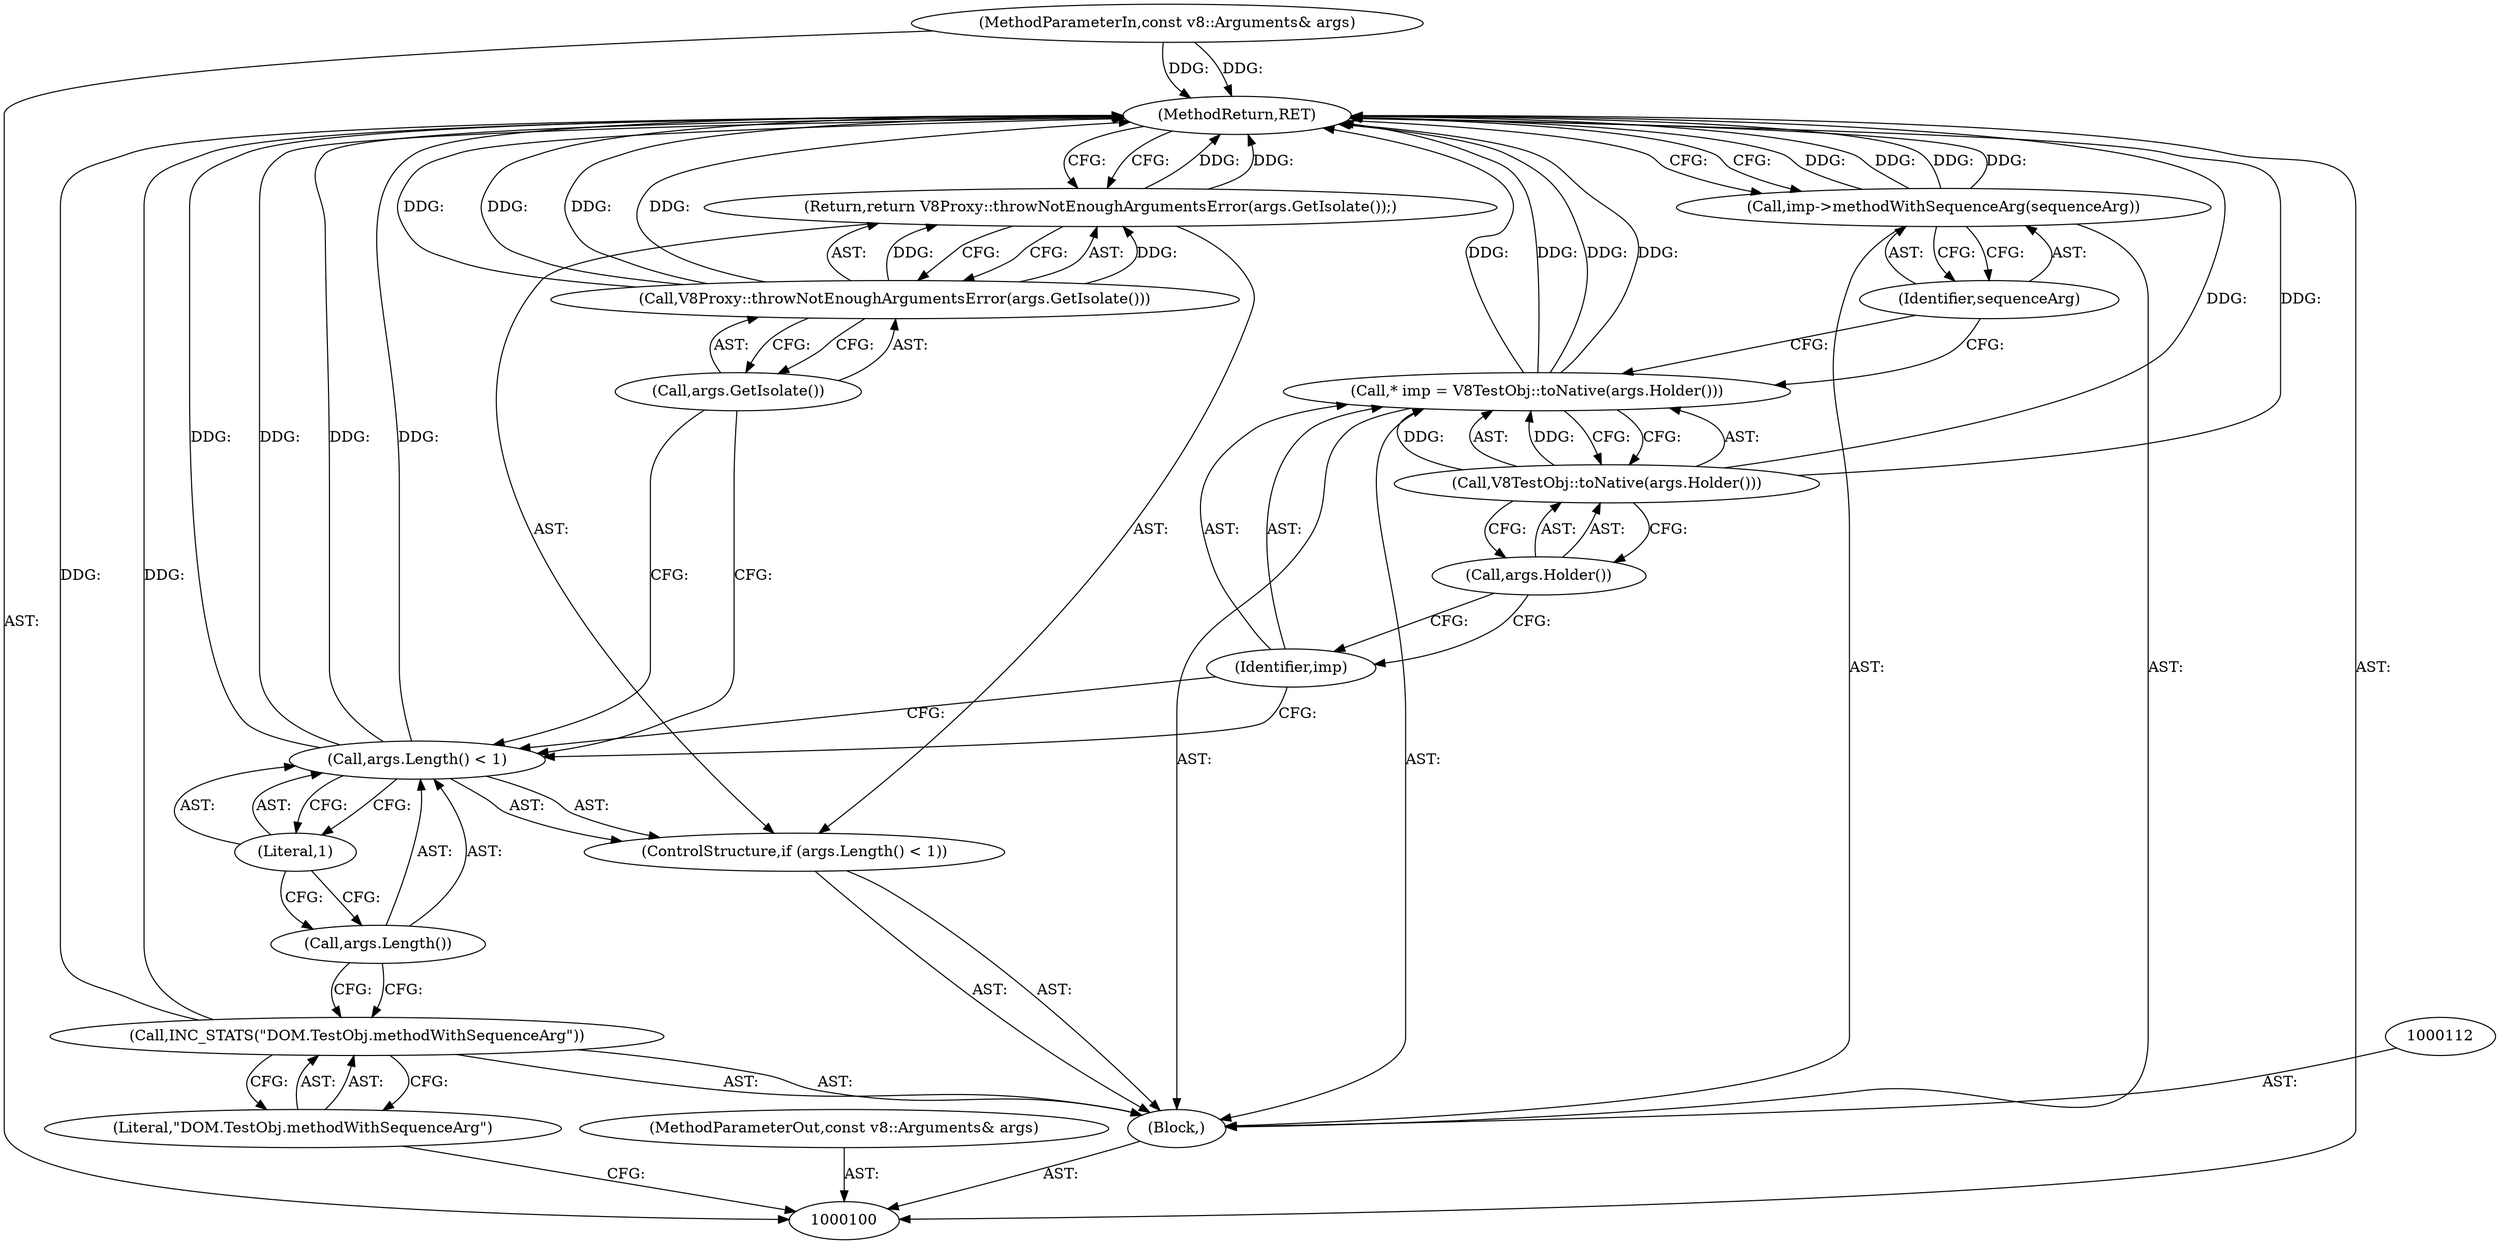 digraph "0_Chrome_e9372a1bfd3588a80fcf49aa07321f0971dd6091_26" {
"1000119" [label="(MethodReturn,RET)"];
"1000101" [label="(MethodParameterIn,const v8::Arguments& args)"];
"1000162" [label="(MethodParameterOut,const v8::Arguments& args)"];
"1000102" [label="(Block,)"];
"1000104" [label="(Literal,\"DOM.TestObj.methodWithSequenceArg\")"];
"1000103" [label="(Call,INC_STATS(\"DOM.TestObj.methodWithSequenceArg\"))"];
"1000108" [label="(Literal,1)"];
"1000105" [label="(ControlStructure,if (args.Length() < 1))"];
"1000106" [label="(Call,args.Length() < 1)"];
"1000107" [label="(Call,args.Length())"];
"1000110" [label="(Call,V8Proxy::throwNotEnoughArgumentsError(args.GetIsolate()))"];
"1000111" [label="(Call,args.GetIsolate())"];
"1000109" [label="(Return,return V8Proxy::throwNotEnoughArgumentsError(args.GetIsolate());)"];
"1000113" [label="(Call,* imp = V8TestObj::toNative(args.Holder()))"];
"1000114" [label="(Identifier,imp)"];
"1000115" [label="(Call,V8TestObj::toNative(args.Holder()))"];
"1000116" [label="(Call,args.Holder())"];
"1000118" [label="(Identifier,sequenceArg)"];
"1000117" [label="(Call,imp->methodWithSequenceArg(sequenceArg))"];
"1000119" -> "1000100"  [label="AST: "];
"1000119" -> "1000109"  [label="CFG: "];
"1000119" -> "1000117"  [label="CFG: "];
"1000117" -> "1000119"  [label="DDG: "];
"1000117" -> "1000119"  [label="DDG: "];
"1000106" -> "1000119"  [label="DDG: "];
"1000106" -> "1000119"  [label="DDG: "];
"1000113" -> "1000119"  [label="DDG: "];
"1000113" -> "1000119"  [label="DDG: "];
"1000103" -> "1000119"  [label="DDG: "];
"1000101" -> "1000119"  [label="DDG: "];
"1000110" -> "1000119"  [label="DDG: "];
"1000110" -> "1000119"  [label="DDG: "];
"1000115" -> "1000119"  [label="DDG: "];
"1000109" -> "1000119"  [label="DDG: "];
"1000101" -> "1000100"  [label="AST: "];
"1000101" -> "1000119"  [label="DDG: "];
"1000162" -> "1000100"  [label="AST: "];
"1000102" -> "1000100"  [label="AST: "];
"1000103" -> "1000102"  [label="AST: "];
"1000105" -> "1000102"  [label="AST: "];
"1000112" -> "1000102"  [label="AST: "];
"1000113" -> "1000102"  [label="AST: "];
"1000117" -> "1000102"  [label="AST: "];
"1000104" -> "1000103"  [label="AST: "];
"1000104" -> "1000100"  [label="CFG: "];
"1000103" -> "1000104"  [label="CFG: "];
"1000103" -> "1000102"  [label="AST: "];
"1000103" -> "1000104"  [label="CFG: "];
"1000104" -> "1000103"  [label="AST: "];
"1000107" -> "1000103"  [label="CFG: "];
"1000103" -> "1000119"  [label="DDG: "];
"1000108" -> "1000106"  [label="AST: "];
"1000108" -> "1000107"  [label="CFG: "];
"1000106" -> "1000108"  [label="CFG: "];
"1000105" -> "1000102"  [label="AST: "];
"1000106" -> "1000105"  [label="AST: "];
"1000109" -> "1000105"  [label="AST: "];
"1000106" -> "1000105"  [label="AST: "];
"1000106" -> "1000108"  [label="CFG: "];
"1000107" -> "1000106"  [label="AST: "];
"1000108" -> "1000106"  [label="AST: "];
"1000111" -> "1000106"  [label="CFG: "];
"1000114" -> "1000106"  [label="CFG: "];
"1000106" -> "1000119"  [label="DDG: "];
"1000106" -> "1000119"  [label="DDG: "];
"1000107" -> "1000106"  [label="AST: "];
"1000107" -> "1000103"  [label="CFG: "];
"1000108" -> "1000107"  [label="CFG: "];
"1000110" -> "1000109"  [label="AST: "];
"1000110" -> "1000111"  [label="CFG: "];
"1000111" -> "1000110"  [label="AST: "];
"1000109" -> "1000110"  [label="CFG: "];
"1000110" -> "1000119"  [label="DDG: "];
"1000110" -> "1000119"  [label="DDG: "];
"1000110" -> "1000109"  [label="DDG: "];
"1000111" -> "1000110"  [label="AST: "];
"1000111" -> "1000106"  [label="CFG: "];
"1000110" -> "1000111"  [label="CFG: "];
"1000109" -> "1000105"  [label="AST: "];
"1000109" -> "1000110"  [label="CFG: "];
"1000110" -> "1000109"  [label="AST: "];
"1000119" -> "1000109"  [label="CFG: "];
"1000109" -> "1000119"  [label="DDG: "];
"1000110" -> "1000109"  [label="DDG: "];
"1000113" -> "1000102"  [label="AST: "];
"1000113" -> "1000115"  [label="CFG: "];
"1000114" -> "1000113"  [label="AST: "];
"1000115" -> "1000113"  [label="AST: "];
"1000118" -> "1000113"  [label="CFG: "];
"1000113" -> "1000119"  [label="DDG: "];
"1000113" -> "1000119"  [label="DDG: "];
"1000115" -> "1000113"  [label="DDG: "];
"1000114" -> "1000113"  [label="AST: "];
"1000114" -> "1000106"  [label="CFG: "];
"1000116" -> "1000114"  [label="CFG: "];
"1000115" -> "1000113"  [label="AST: "];
"1000115" -> "1000116"  [label="CFG: "];
"1000116" -> "1000115"  [label="AST: "];
"1000113" -> "1000115"  [label="CFG: "];
"1000115" -> "1000119"  [label="DDG: "];
"1000115" -> "1000113"  [label="DDG: "];
"1000116" -> "1000115"  [label="AST: "];
"1000116" -> "1000114"  [label="CFG: "];
"1000115" -> "1000116"  [label="CFG: "];
"1000118" -> "1000117"  [label="AST: "];
"1000118" -> "1000113"  [label="CFG: "];
"1000117" -> "1000118"  [label="CFG: "];
"1000117" -> "1000102"  [label="AST: "];
"1000117" -> "1000118"  [label="CFG: "];
"1000118" -> "1000117"  [label="AST: "];
"1000119" -> "1000117"  [label="CFG: "];
"1000117" -> "1000119"  [label="DDG: "];
"1000117" -> "1000119"  [label="DDG: "];
}
